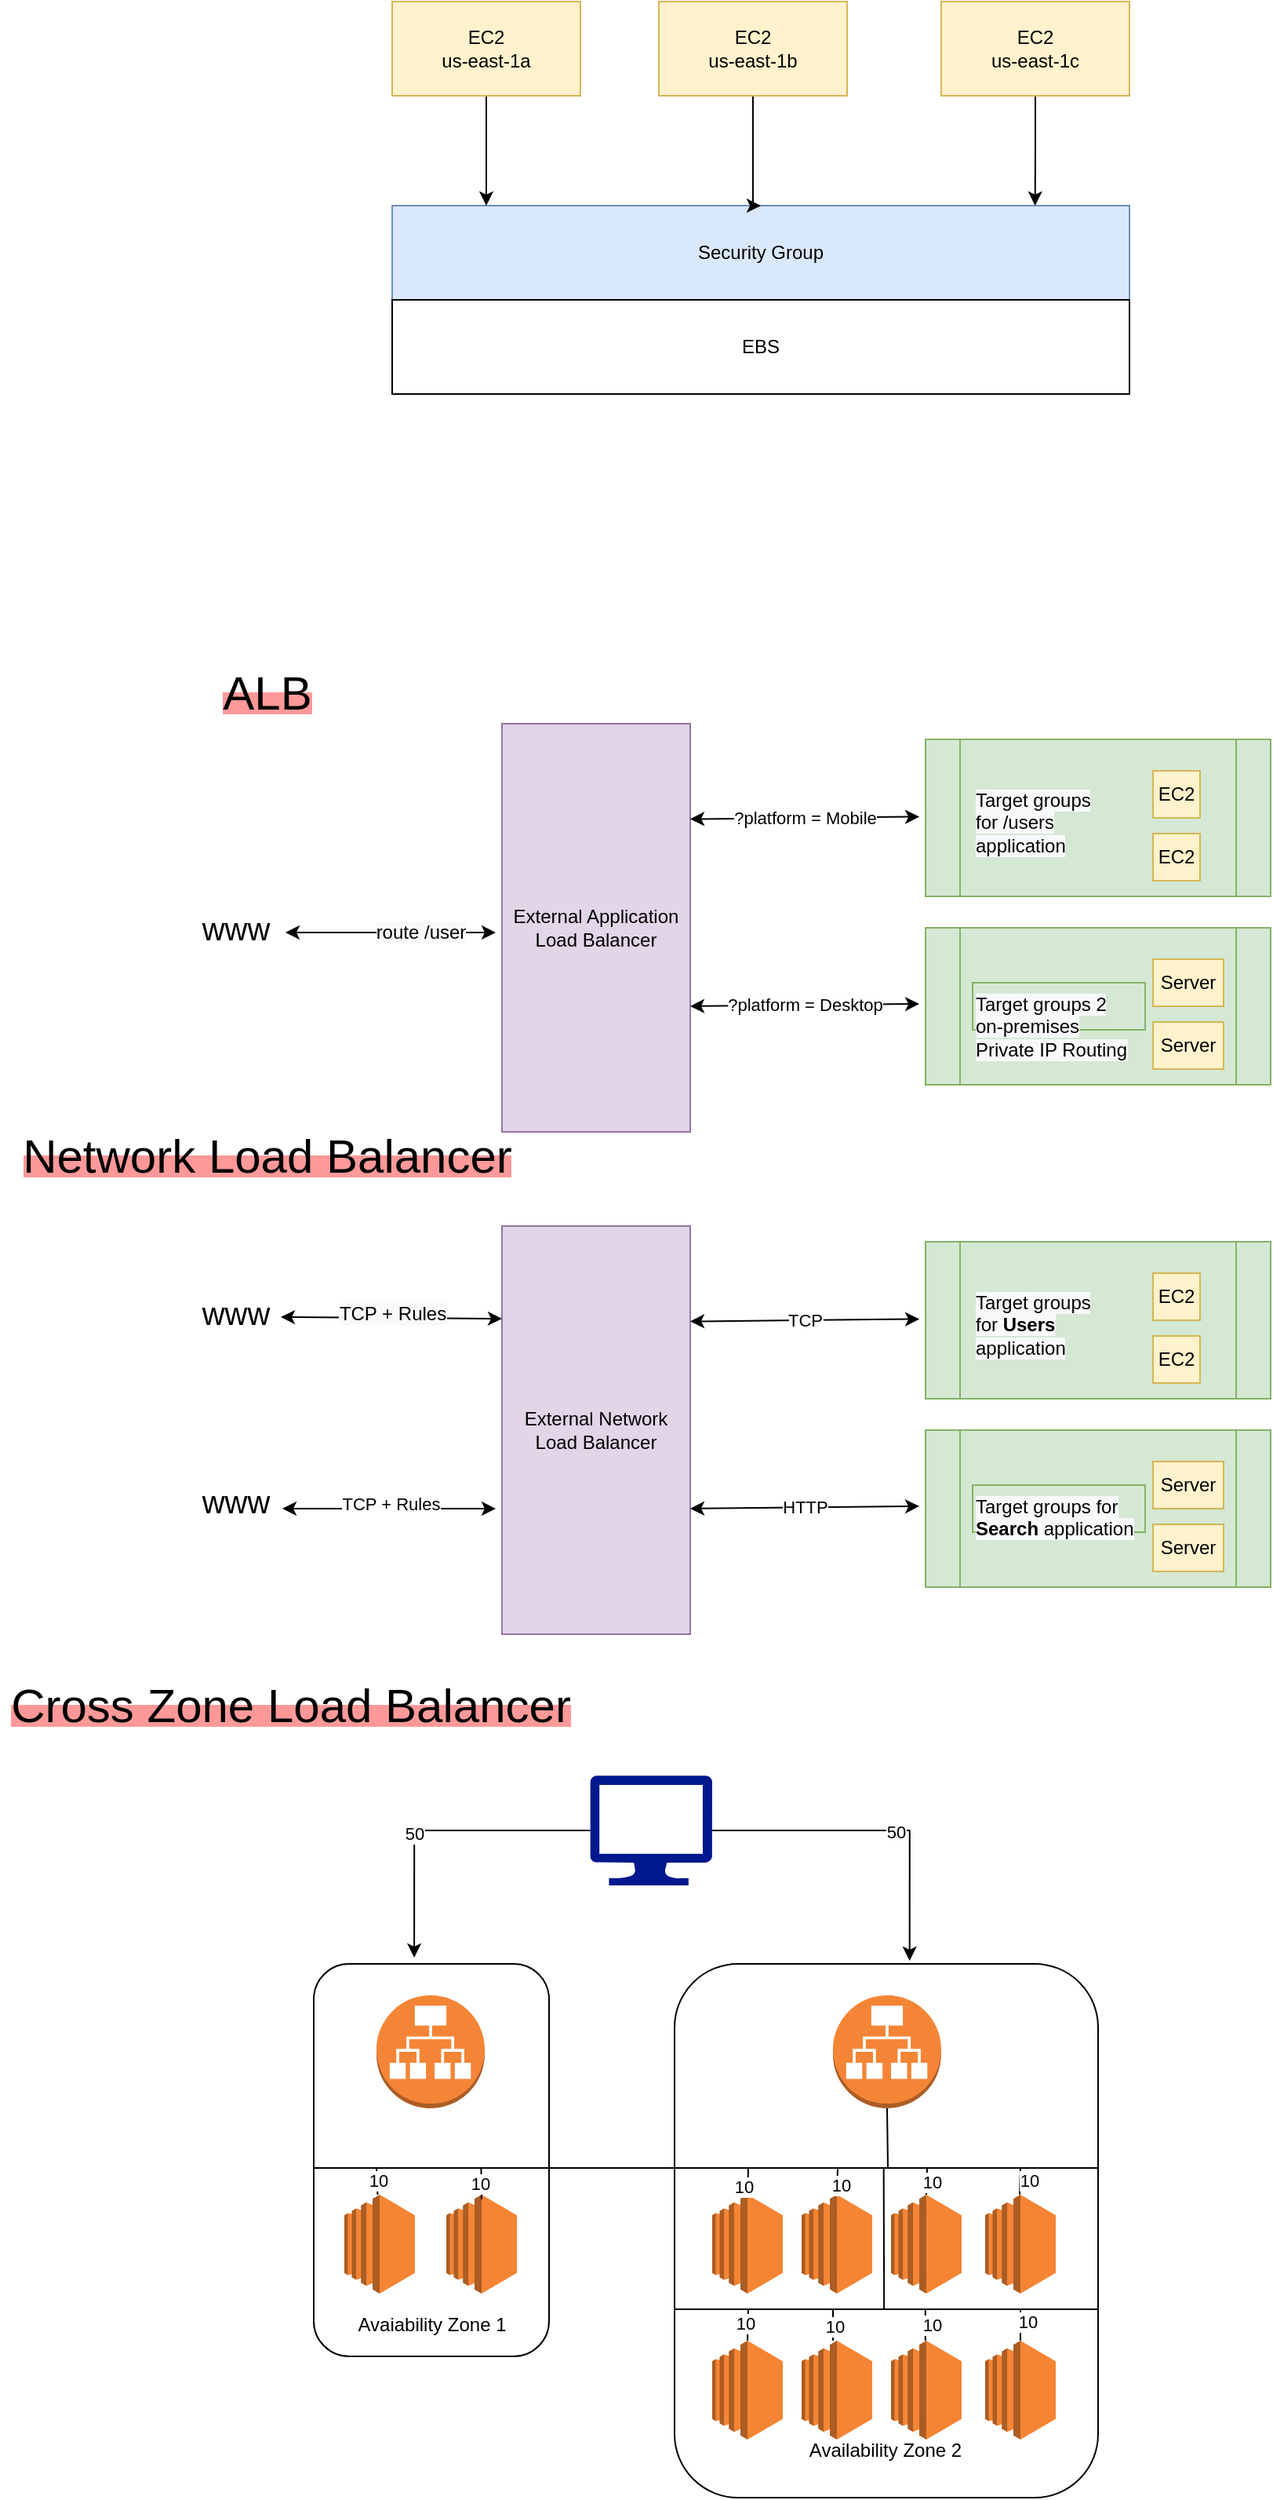 <mxfile version="14.7.6" type="github">
  <diagram id="0E_j3MSa-0TkXnIP1Hir" name="Page-1">
    <mxGraphModel dx="1940" dy="722" grid="1" gridSize="10" guides="1" tooltips="1" connect="1" arrows="1" fold="1" page="1" pageScale="1" pageWidth="827" pageHeight="1169" math="0" shadow="0">
      <root>
        <mxCell id="0" />
        <mxCell id="1" parent="0" />
        <mxCell id="LJlpOCn2nI5gCubznE0P-73" value="" style="rounded=1;whiteSpace=wrap;html=1;" vertex="1" parent="1">
          <mxGeometry x="160" y="1460" width="150" height="250" as="geometry" />
        </mxCell>
        <mxCell id="LJlpOCn2nI5gCubznE0P-72" value="&lt;div style=&quot;text-align: justify&quot;&gt;&lt;br&gt;&lt;/div&gt;" style="rounded=1;whiteSpace=wrap;html=1;" vertex="1" parent="1">
          <mxGeometry x="390" y="1460" width="270" height="340" as="geometry" />
        </mxCell>
        <mxCell id="LJlpOCn2nI5gCubznE0P-1" value="Security Group" style="rounded=0;whiteSpace=wrap;html=1;fillColor=#dae8fc;strokeColor=#6c8ebf;" vertex="1" parent="1">
          <mxGeometry x="210" y="340" width="470" height="60" as="geometry" />
        </mxCell>
        <mxCell id="LJlpOCn2nI5gCubznE0P-2" value="EBS" style="rounded=0;whiteSpace=wrap;html=1;" vertex="1" parent="1">
          <mxGeometry x="210" y="400" width="470" height="60" as="geometry" />
        </mxCell>
        <mxCell id="LJlpOCn2nI5gCubznE0P-6" style="edgeStyle=orthogonalEdgeStyle;rounded=0;orthogonalLoop=1;jettySize=auto;html=1;" edge="1" parent="1" source="LJlpOCn2nI5gCubznE0P-3" target="LJlpOCn2nI5gCubznE0P-1">
          <mxGeometry relative="1" as="geometry">
            <Array as="points">
              <mxPoint x="270" y="320" />
              <mxPoint x="270" y="320" />
            </Array>
          </mxGeometry>
        </mxCell>
        <mxCell id="LJlpOCn2nI5gCubznE0P-3" value="EC2&lt;br&gt;us-east-1a" style="rounded=0;whiteSpace=wrap;html=1;fillColor=#fff2cc;strokeColor=#d6b656;" vertex="1" parent="1">
          <mxGeometry x="210" y="210" width="120" height="60" as="geometry" />
        </mxCell>
        <mxCell id="LJlpOCn2nI5gCubznE0P-9" style="edgeStyle=orthogonalEdgeStyle;rounded=0;orthogonalLoop=1;jettySize=auto;html=1;entryX=0.5;entryY=0;entryDx=0;entryDy=0;" edge="1" parent="1" source="LJlpOCn2nI5gCubznE0P-4" target="LJlpOCn2nI5gCubznE0P-1">
          <mxGeometry relative="1" as="geometry">
            <Array as="points">
              <mxPoint x="440" y="340" />
            </Array>
          </mxGeometry>
        </mxCell>
        <mxCell id="LJlpOCn2nI5gCubznE0P-4" value="EC2&lt;br&gt;us-east-1b" style="rounded=0;whiteSpace=wrap;html=1;fillColor=#fff2cc;strokeColor=#d6b656;" vertex="1" parent="1">
          <mxGeometry x="380" y="210" width="120" height="60" as="geometry" />
        </mxCell>
        <mxCell id="LJlpOCn2nI5gCubznE0P-10" style="edgeStyle=orthogonalEdgeStyle;rounded=0;orthogonalLoop=1;jettySize=auto;html=1;entryX=0.872;entryY=0;entryDx=0;entryDy=0;entryPerimeter=0;" edge="1" parent="1" source="LJlpOCn2nI5gCubznE0P-5" target="LJlpOCn2nI5gCubznE0P-1">
          <mxGeometry relative="1" as="geometry" />
        </mxCell>
        <mxCell id="LJlpOCn2nI5gCubznE0P-5" value="EC2&lt;br&gt;us-east-1c" style="rounded=0;whiteSpace=wrap;html=1;fillColor=#fff2cc;strokeColor=#d6b656;" vertex="1" parent="1">
          <mxGeometry x="560" y="210" width="120" height="60" as="geometry" />
        </mxCell>
        <mxCell id="LJlpOCn2nI5gCubznE0P-11" value="External Application Load Balancer" style="rounded=0;whiteSpace=wrap;html=1;fillColor=#e1d5e7;strokeColor=#9673a6;" vertex="1" parent="1">
          <mxGeometry x="280" y="670" width="120" height="260" as="geometry" />
        </mxCell>
        <mxCell id="LJlpOCn2nI5gCubznE0P-12" value="&lt;font style=&quot;font-size: 20px&quot;&gt;www&lt;/font&gt;" style="text;html=1;align=center;verticalAlign=middle;resizable=0;points=[];autosize=1;strokeColor=none;" vertex="1" parent="1">
          <mxGeometry x="80" y="790" width="60" height="20" as="geometry" />
        </mxCell>
        <mxCell id="LJlpOCn2nI5gCubznE0P-13" value="" style="endArrow=classic;startArrow=classic;html=1;exitX=1.033;exitY=0.65;exitDx=0;exitDy=0;exitPerimeter=0;" edge="1" parent="1" source="LJlpOCn2nI5gCubznE0P-12">
          <mxGeometry width="50" height="50" relative="1" as="geometry">
            <mxPoint x="130" y="729.5" as="sourcePoint" />
            <mxPoint x="276" y="803" as="targetPoint" />
            <Array as="points" />
          </mxGeometry>
        </mxCell>
        <mxCell id="LJlpOCn2nI5gCubznE0P-29" value="&lt;span style=&quot;font-size: 12px ; background-color: rgb(248 , 249 , 250)&quot;&gt;route /user&lt;/span&gt;" style="edgeLabel;html=1;align=center;verticalAlign=middle;resizable=0;points=[];" vertex="1" connectable="0" parent="LJlpOCn2nI5gCubznE0P-13">
          <mxGeometry x="0.274" relative="1" as="geometry">
            <mxPoint as="offset" />
          </mxGeometry>
        </mxCell>
        <mxCell id="LJlpOCn2nI5gCubznE0P-18" value="?platform = Mobile" style="endArrow=classic;startArrow=classic;html=1;entryX=-0.033;entryY=0.223;entryDx=0;entryDy=0;entryPerimeter=0;" edge="1" parent="1">
          <mxGeometry width="50" height="50" relative="1" as="geometry">
            <mxPoint x="400" y="730.76" as="sourcePoint" />
            <mxPoint x="546.04" y="729.24" as="targetPoint" />
            <Array as="points" />
          </mxGeometry>
        </mxCell>
        <mxCell id="LJlpOCn2nI5gCubznE0P-19" value="?platform = Desktop" style="endArrow=classic;startArrow=classic;html=1;entryX=-0.033;entryY=0.223;entryDx=0;entryDy=0;entryPerimeter=0;" edge="1" parent="1">
          <mxGeometry width="50" height="50" relative="1" as="geometry">
            <mxPoint x="400" y="850" as="sourcePoint" />
            <mxPoint x="546.04" y="848.48" as="targetPoint" />
            <Array as="points" />
          </mxGeometry>
        </mxCell>
        <mxCell id="LJlpOCn2nI5gCubznE0P-20" value="" style="shape=process;whiteSpace=wrap;html=1;backgroundOutline=1;fillColor=#d5e8d4;strokeColor=#82b366;" vertex="1" parent="1">
          <mxGeometry x="550" y="680" width="220" height="100" as="geometry" />
        </mxCell>
        <mxCell id="LJlpOCn2nI5gCubznE0P-21" value="" style="shape=process;whiteSpace=wrap;html=1;backgroundOutline=1;fillColor=#d5e8d4;strokeColor=#82b366;" vertex="1" parent="1">
          <mxGeometry x="550" y="800" width="220" height="100" as="geometry" />
        </mxCell>
        <mxCell id="LJlpOCn2nI5gCubznE0P-23" value="&lt;meta charset=&quot;utf-8&quot;&gt;&lt;span style=&quot;color: rgb(0, 0, 0); font-family: helvetica; font-size: 12px; font-style: normal; font-weight: 400; letter-spacing: normal; text-align: center; text-indent: 0px; text-transform: none; word-spacing: 0px; background-color: rgb(248, 249, 250); display: inline; float: none;&quot;&gt;Target groups for /users application&lt;/span&gt;" style="text;whiteSpace=wrap;html=1;" vertex="1" parent="1">
          <mxGeometry x="580" y="705" width="80" height="30" as="geometry" />
        </mxCell>
        <mxCell id="LJlpOCn2nI5gCubznE0P-24" value="&lt;span style=&quot;color: rgb(0 , 0 , 0) ; font-family: &amp;#34;helvetica&amp;#34; ; font-size: 12px ; font-style: normal ; font-weight: 400 ; letter-spacing: normal ; text-align: center ; text-indent: 0px ; text-transform: none ; word-spacing: 0px ; background-color: rgb(248 , 249 , 250) ; display: inline ; float: none&quot;&gt;Target groups 2&lt;br&gt;on-premises&lt;br&gt;Private IP Routing&lt;br&gt;&lt;/span&gt;" style="text;whiteSpace=wrap;html=1;fillColor=#d5e8d4;strokeColor=#82b366;" vertex="1" parent="1">
          <mxGeometry x="580" y="835" width="110" height="30" as="geometry" />
        </mxCell>
        <mxCell id="LJlpOCn2nI5gCubznE0P-25" value="EC2" style="rounded=0;whiteSpace=wrap;html=1;fillColor=#fff2cc;strokeColor=#d6b656;" vertex="1" parent="1">
          <mxGeometry x="695" y="740" width="30" height="30" as="geometry" />
        </mxCell>
        <mxCell id="LJlpOCn2nI5gCubznE0P-26" value="EC2" style="rounded=0;whiteSpace=wrap;html=1;fillColor=#fff2cc;strokeColor=#d6b656;" vertex="1" parent="1">
          <mxGeometry x="695" y="700" width="30" height="30" as="geometry" />
        </mxCell>
        <mxCell id="LJlpOCn2nI5gCubznE0P-27" value="Server" style="rounded=0;whiteSpace=wrap;html=1;fillColor=#fff2cc;strokeColor=#d6b656;" vertex="1" parent="1">
          <mxGeometry x="695" y="860" width="45" height="30" as="geometry" />
        </mxCell>
        <mxCell id="LJlpOCn2nI5gCubznE0P-28" value="Server" style="rounded=0;whiteSpace=wrap;html=1;fillColor=#fff2cc;strokeColor=#d6b656;" vertex="1" parent="1">
          <mxGeometry x="695" y="820" width="45" height="30" as="geometry" />
        </mxCell>
        <mxCell id="LJlpOCn2nI5gCubznE0P-30" value="External Network Load Balancer" style="rounded=0;whiteSpace=wrap;html=1;fillColor=#e1d5e7;strokeColor=#9673a6;" vertex="1" parent="1">
          <mxGeometry x="280" y="990" width="120" height="260" as="geometry" />
        </mxCell>
        <mxCell id="LJlpOCn2nI5gCubznE0P-31" value="&lt;font style=&quot;font-size: 20px&quot;&gt;www&lt;/font&gt;" style="text;html=1;align=center;verticalAlign=middle;resizable=0;points=[];autosize=1;strokeColor=none;" vertex="1" parent="1">
          <mxGeometry x="80" y="1155" width="60" height="20" as="geometry" />
        </mxCell>
        <mxCell id="LJlpOCn2nI5gCubznE0P-32" value="" style="endArrow=classic;startArrow=classic;html=1;" edge="1" parent="1">
          <mxGeometry width="50" height="50" relative="1" as="geometry">
            <mxPoint x="140" y="1170" as="sourcePoint" />
            <mxPoint x="276" y="1170" as="targetPoint" />
            <Array as="points" />
          </mxGeometry>
        </mxCell>
        <mxCell id="LJlpOCn2nI5gCubznE0P-54" value="TCP + Rules" style="edgeLabel;html=1;align=center;verticalAlign=middle;resizable=0;points=[];" vertex="1" connectable="0" parent="LJlpOCn2nI5gCubznE0P-32">
          <mxGeometry x="-0.328" relative="1" as="geometry">
            <mxPoint x="23" y="-3" as="offset" />
          </mxGeometry>
        </mxCell>
        <mxCell id="LJlpOCn2nI5gCubznE0P-34" value="TCP" style="endArrow=classic;startArrow=classic;html=1;entryX=-0.033;entryY=0.223;entryDx=0;entryDy=0;entryPerimeter=0;" edge="1" parent="1">
          <mxGeometry width="50" height="50" relative="1" as="geometry">
            <mxPoint x="400" y="1050.76" as="sourcePoint" />
            <mxPoint x="546.04" y="1049.24" as="targetPoint" />
            <Array as="points" />
          </mxGeometry>
        </mxCell>
        <mxCell id="LJlpOCn2nI5gCubznE0P-35" value="HTTP" style="endArrow=classic;startArrow=classic;html=1;entryX=-0.033;entryY=0.223;entryDx=0;entryDy=0;entryPerimeter=0;" edge="1" parent="1">
          <mxGeometry width="50" height="50" relative="1" as="geometry">
            <mxPoint x="400" y="1170" as="sourcePoint" />
            <mxPoint x="546.04" y="1168.48" as="targetPoint" />
            <Array as="points" />
          </mxGeometry>
        </mxCell>
        <mxCell id="LJlpOCn2nI5gCubznE0P-36" value="" style="shape=process;whiteSpace=wrap;html=1;backgroundOutline=1;fillColor=#d5e8d4;strokeColor=#82b366;" vertex="1" parent="1">
          <mxGeometry x="550" y="1000" width="220" height="100" as="geometry" />
        </mxCell>
        <mxCell id="LJlpOCn2nI5gCubznE0P-37" value="" style="shape=process;whiteSpace=wrap;html=1;backgroundOutline=1;fillColor=#d5e8d4;strokeColor=#82b366;" vertex="1" parent="1">
          <mxGeometry x="550" y="1120" width="220" height="100" as="geometry" />
        </mxCell>
        <mxCell id="LJlpOCn2nI5gCubznE0P-38" value="&lt;span style=&quot;color: rgb(0 , 0 , 0) ; font-family: &amp;#34;helvetica&amp;#34; ; font-size: 12px ; font-style: normal ; font-weight: 400 ; letter-spacing: normal ; text-align: center ; text-indent: 0px ; text-transform: none ; word-spacing: 0px ; background-color: rgb(248 , 249 , 250) ; display: inline ; float: none&quot;&gt;Target groups for &lt;/span&gt;&lt;span style=&quot;color: rgb(0 , 0 , 0) ; font-family: &amp;#34;helvetica&amp;#34; ; font-size: 12px ; font-style: normal ; letter-spacing: normal ; text-align: center ; text-indent: 0px ; text-transform: none ; word-spacing: 0px ; background-color: rgb(248 , 249 , 250) ; display: inline ; float: none&quot;&gt;&lt;b&gt;Users&lt;/b&gt;&lt;/span&gt;&lt;span style=&quot;color: rgb(0 , 0 , 0) ; font-family: &amp;#34;helvetica&amp;#34; ; font-size: 12px ; font-style: normal ; font-weight: 400 ; letter-spacing: normal ; text-align: center ; text-indent: 0px ; text-transform: none ; word-spacing: 0px ; background-color: rgb(248 , 249 , 250) ; display: inline ; float: none&quot;&gt; application&lt;/span&gt;" style="text;whiteSpace=wrap;html=1;" vertex="1" parent="1">
          <mxGeometry x="580" y="1025" width="80" height="30" as="geometry" />
        </mxCell>
        <mxCell id="LJlpOCn2nI5gCubznE0P-39" value="&lt;span style=&quot;color: rgb(0 , 0 , 0) ; font-family: &amp;#34;helvetica&amp;#34; ; font-size: 12px ; font-style: normal ; font-weight: 400 ; letter-spacing: normal ; text-align: center ; text-indent: 0px ; text-transform: none ; word-spacing: 0px ; background-color: rgb(248 , 249 , 250) ; display: inline ; float: none&quot;&gt;Target groups for &lt;/span&gt;&lt;span style=&quot;color: rgb(0 , 0 , 0) ; font-family: &amp;#34;helvetica&amp;#34; ; font-size: 12px ; font-style: normal ; letter-spacing: normal ; text-align: center ; text-indent: 0px ; text-transform: none ; word-spacing: 0px ; background-color: rgb(248 , 249 , 250) ; display: inline ; float: none&quot;&gt;&lt;b&gt;Search&lt;/b&gt;&amp;nbsp;application&lt;br&gt;&lt;/span&gt;" style="text;whiteSpace=wrap;html=1;fillColor=#d5e8d4;strokeColor=#82b366;" vertex="1" parent="1">
          <mxGeometry x="580" y="1155" width="110" height="30" as="geometry" />
        </mxCell>
        <mxCell id="LJlpOCn2nI5gCubznE0P-40" value="EC2" style="rounded=0;whiteSpace=wrap;html=1;fillColor=#fff2cc;strokeColor=#d6b656;" vertex="1" parent="1">
          <mxGeometry x="695" y="1060" width="30" height="30" as="geometry" />
        </mxCell>
        <mxCell id="LJlpOCn2nI5gCubznE0P-41" value="EC2" style="rounded=0;whiteSpace=wrap;html=1;fillColor=#fff2cc;strokeColor=#d6b656;" vertex="1" parent="1">
          <mxGeometry x="695" y="1020" width="30" height="30" as="geometry" />
        </mxCell>
        <mxCell id="LJlpOCn2nI5gCubznE0P-42" value="Server" style="rounded=0;whiteSpace=wrap;html=1;fillColor=#fff2cc;strokeColor=#d6b656;" vertex="1" parent="1">
          <mxGeometry x="695" y="1180" width="45" height="30" as="geometry" />
        </mxCell>
        <mxCell id="LJlpOCn2nI5gCubznE0P-43" value="Server" style="rounded=0;whiteSpace=wrap;html=1;fillColor=#fff2cc;strokeColor=#d6b656;" vertex="1" parent="1">
          <mxGeometry x="695" y="1140" width="45" height="30" as="geometry" />
        </mxCell>
        <mxCell id="LJlpOCn2nI5gCubznE0P-44" value="&lt;span style=&quot;background-color: rgb(255 , 153 , 153)&quot;&gt;&lt;font style=&quot;font-size: 30px&quot;&gt;ALB&lt;/font&gt;&lt;/span&gt;" style="text;html=1;align=center;verticalAlign=middle;resizable=0;points=[];autosize=1;strokeColor=none;" vertex="1" parent="1">
          <mxGeometry x="95" y="635" width="70" height="30" as="geometry" />
        </mxCell>
        <mxCell id="LJlpOCn2nI5gCubznE0P-45" value="&lt;span style=&quot;background-color: rgb(255 , 153 , 153)&quot;&gt;&lt;font style=&quot;font-size: 30px&quot;&gt;Network Load Balancer&lt;/font&gt;&lt;/span&gt;" style="text;html=1;align=center;verticalAlign=middle;resizable=0;points=[];autosize=1;strokeColor=none;" vertex="1" parent="1">
          <mxGeometry x="-35" y="930" width="330" height="30" as="geometry" />
        </mxCell>
        <mxCell id="LJlpOCn2nI5gCubznE0P-47" value="&lt;font style=&quot;font-size: 20px&quot;&gt;www&lt;/font&gt;" style="text;html=1;align=center;verticalAlign=middle;resizable=0;points=[];autosize=1;strokeColor=none;" vertex="1" parent="1">
          <mxGeometry x="80" y="1035" width="60" height="20" as="geometry" />
        </mxCell>
        <mxCell id="LJlpOCn2nI5gCubznE0P-48" value="" style="endArrow=classic;startArrow=classic;html=1;exitX=0.983;exitY=0.65;exitDx=0;exitDy=0;exitPerimeter=0;" edge="1" parent="1" source="LJlpOCn2nI5gCubznE0P-47">
          <mxGeometry width="50" height="50" relative="1" as="geometry">
            <mxPoint x="145.98" y="1049" as="sourcePoint" />
            <mxPoint x="280" y="1049" as="targetPoint" />
            <Array as="points" />
          </mxGeometry>
        </mxCell>
        <mxCell id="LJlpOCn2nI5gCubznE0P-53" value="&lt;span style=&quot;font-size: 12px ; background-color: rgb(248 , 249 , 250)&quot;&gt;TCP + Rules&lt;/span&gt;" style="edgeLabel;html=1;align=center;verticalAlign=middle;resizable=0;points=[];" vertex="1" connectable="0" parent="LJlpOCn2nI5gCubznE0P-48">
          <mxGeometry x="-0.194" relative="1" as="geometry">
            <mxPoint x="14" y="-3" as="offset" />
          </mxGeometry>
        </mxCell>
        <mxCell id="LJlpOCn2nI5gCubznE0P-55" value="&lt;span style=&quot;background-color: rgb(255 , 153 , 153)&quot;&gt;&lt;font style=&quot;font-size: 30px&quot;&gt;Cross Zone Load Balancer&lt;/font&gt;&lt;/span&gt;" style="text;html=1;align=center;verticalAlign=middle;resizable=0;points=[];autosize=1;strokeColor=none;" vertex="1" parent="1">
          <mxGeometry x="-40" y="1280" width="370" height="30" as="geometry" />
        </mxCell>
        <mxCell id="LJlpOCn2nI5gCubznE0P-83" style="edgeStyle=orthogonalEdgeStyle;rounded=0;orthogonalLoop=1;jettySize=auto;html=1;entryX=0.427;entryY=-0.016;entryDx=0;entryDy=0;entryPerimeter=0;" edge="1" parent="1" source="LJlpOCn2nI5gCubznE0P-56" target="LJlpOCn2nI5gCubznE0P-73">
          <mxGeometry relative="1" as="geometry" />
        </mxCell>
        <mxCell id="LJlpOCn2nI5gCubznE0P-86" value="50" style="edgeLabel;html=1;align=center;verticalAlign=middle;resizable=0;points=[];" vertex="1" connectable="0" parent="LJlpOCn2nI5gCubznE0P-83">
          <mxGeometry x="0.182" relative="1" as="geometry">
            <mxPoint as="offset" />
          </mxGeometry>
        </mxCell>
        <mxCell id="LJlpOCn2nI5gCubznE0P-84" style="edgeStyle=orthogonalEdgeStyle;rounded=0;orthogonalLoop=1;jettySize=auto;html=1;entryX=0.555;entryY=-0.006;entryDx=0;entryDy=0;entryPerimeter=0;" edge="1" parent="1" source="LJlpOCn2nI5gCubznE0P-56" target="LJlpOCn2nI5gCubznE0P-72">
          <mxGeometry relative="1" as="geometry">
            <mxPoint x="540" y="1450" as="targetPoint" />
            <Array as="points">
              <mxPoint x="540" y="1375" />
            </Array>
          </mxGeometry>
        </mxCell>
        <mxCell id="LJlpOCn2nI5gCubznE0P-85" value="50" style="edgeLabel;html=1;align=center;verticalAlign=middle;resizable=0;points=[];" vertex="1" connectable="0" parent="LJlpOCn2nI5gCubznE0P-84">
          <mxGeometry x="0.114" y="-1" relative="1" as="geometry">
            <mxPoint as="offset" />
          </mxGeometry>
        </mxCell>
        <mxCell id="LJlpOCn2nI5gCubznE0P-56" value="" style="aspect=fixed;pointerEvents=1;shadow=0;dashed=0;html=1;strokeColor=none;labelPosition=center;verticalLabelPosition=bottom;verticalAlign=top;align=center;fillColor=#00188D;shape=mxgraph.azure.computer" vertex="1" parent="1">
          <mxGeometry x="336.22" y="1340" width="77.78" height="70" as="geometry" />
        </mxCell>
        <mxCell id="LJlpOCn2nI5gCubznE0P-57" value="" style="outlineConnect=0;dashed=0;verticalLabelPosition=bottom;verticalAlign=top;align=center;html=1;shape=mxgraph.aws3.application_load_balancer;fillColor=#F58536;gradientColor=none;" vertex="1" parent="1">
          <mxGeometry x="200" y="1480" width="69" height="72" as="geometry" />
        </mxCell>
        <mxCell id="LJlpOCn2nI5gCubznE0P-59" value="" style="outlineConnect=0;dashed=0;verticalLabelPosition=bottom;verticalAlign=top;align=center;html=1;shape=mxgraph.aws3.application_load_balancer;fillColor=#F58536;gradientColor=none;" vertex="1" parent="1">
          <mxGeometry x="491" y="1480" width="69" height="72" as="geometry" />
        </mxCell>
        <mxCell id="LJlpOCn2nI5gCubznE0P-66" value="" style="outlineConnect=0;dashed=0;verticalLabelPosition=bottom;verticalAlign=top;align=center;html=1;shape=mxgraph.aws3.ec2;fillColor=#F58534;gradientColor=none;" vertex="1" parent="1">
          <mxGeometry x="244.5" y="1607" width="45" height="63" as="geometry" />
        </mxCell>
        <mxCell id="LJlpOCn2nI5gCubznE0P-71" value="" style="outlineConnect=0;dashed=0;verticalLabelPosition=bottom;verticalAlign=top;align=center;html=1;shape=mxgraph.aws3.ec2;fillColor=#F58534;gradientColor=none;" vertex="1" parent="1">
          <mxGeometry x="179.5" y="1607" width="45" height="63" as="geometry" />
        </mxCell>
        <mxCell id="LJlpOCn2nI5gCubznE0P-74" value="" style="group" vertex="1" connectable="0" parent="1">
          <mxGeometry x="414" y="1607" width="219" height="63" as="geometry" />
        </mxCell>
        <mxCell id="LJlpOCn2nI5gCubznE0P-67" value="" style="outlineConnect=0;dashed=0;verticalLabelPosition=bottom;verticalAlign=top;align=center;html=1;shape=mxgraph.aws3.ec2;fillColor=#F58534;gradientColor=none;" vertex="1" parent="LJlpOCn2nI5gCubznE0P-74">
          <mxGeometry x="174" width="45" height="63" as="geometry" />
        </mxCell>
        <mxCell id="LJlpOCn2nI5gCubznE0P-68" value="" style="outlineConnect=0;dashed=0;verticalLabelPosition=bottom;verticalAlign=top;align=center;html=1;shape=mxgraph.aws3.ec2;fillColor=#F58534;gradientColor=none;" vertex="1" parent="LJlpOCn2nI5gCubznE0P-74">
          <mxGeometry x="114" width="45" height="63" as="geometry" />
        </mxCell>
        <mxCell id="LJlpOCn2nI5gCubznE0P-69" value="" style="outlineConnect=0;dashed=0;verticalLabelPosition=bottom;verticalAlign=top;align=center;html=1;shape=mxgraph.aws3.ec2;fillColor=#F58534;gradientColor=none;" vertex="1" parent="LJlpOCn2nI5gCubznE0P-74">
          <mxGeometry x="57" width="45" height="63" as="geometry" />
        </mxCell>
        <mxCell id="LJlpOCn2nI5gCubznE0P-70" value="" style="outlineConnect=0;dashed=0;verticalLabelPosition=bottom;verticalAlign=top;align=center;html=1;shape=mxgraph.aws3.ec2;fillColor=#F58534;gradientColor=none;" vertex="1" parent="LJlpOCn2nI5gCubznE0P-74">
          <mxGeometry width="45" height="63" as="geometry" />
        </mxCell>
        <mxCell id="LJlpOCn2nI5gCubznE0P-103" value="" style="endArrow=none;html=1;" edge="1" parent="LJlpOCn2nI5gCubznE0P-74">
          <mxGeometry width="50" height="50" relative="1" as="geometry">
            <mxPoint x="109.58" y="73" as="sourcePoint" />
            <mxPoint x="109.33" y="-17" as="targetPoint" />
          </mxGeometry>
        </mxCell>
        <mxCell id="LJlpOCn2nI5gCubznE0P-75" value="" style="group" vertex="1" connectable="0" parent="1">
          <mxGeometry x="414" y="1700" width="219" height="63" as="geometry" />
        </mxCell>
        <mxCell id="LJlpOCn2nI5gCubznE0P-76" value="" style="outlineConnect=0;dashed=0;verticalLabelPosition=bottom;verticalAlign=top;align=center;html=1;shape=mxgraph.aws3.ec2;fillColor=#F58534;gradientColor=none;" vertex="1" parent="LJlpOCn2nI5gCubznE0P-75">
          <mxGeometry x="174" width="45" height="63" as="geometry" />
        </mxCell>
        <mxCell id="LJlpOCn2nI5gCubznE0P-77" value="" style="outlineConnect=0;dashed=0;verticalLabelPosition=bottom;verticalAlign=top;align=center;html=1;shape=mxgraph.aws3.ec2;fillColor=#F58534;gradientColor=none;" vertex="1" parent="LJlpOCn2nI5gCubznE0P-75">
          <mxGeometry x="114" width="45" height="63" as="geometry" />
        </mxCell>
        <mxCell id="LJlpOCn2nI5gCubznE0P-78" value="" style="outlineConnect=0;dashed=0;verticalLabelPosition=bottom;verticalAlign=top;align=center;html=1;shape=mxgraph.aws3.ec2;fillColor=#F58534;gradientColor=none;" vertex="1" parent="LJlpOCn2nI5gCubznE0P-75">
          <mxGeometry x="57" width="45" height="63" as="geometry" />
        </mxCell>
        <mxCell id="LJlpOCn2nI5gCubznE0P-79" value="" style="outlineConnect=0;dashed=0;verticalLabelPosition=bottom;verticalAlign=top;align=center;html=1;shape=mxgraph.aws3.ec2;fillColor=#F58534;gradientColor=none;" vertex="1" parent="LJlpOCn2nI5gCubznE0P-75">
          <mxGeometry width="45" height="63" as="geometry" />
        </mxCell>
        <mxCell id="LJlpOCn2nI5gCubznE0P-81" value="Avaiability Zone 1" style="text;html=1;align=center;verticalAlign=middle;resizable=0;points=[];autosize=1;strokeColor=none;" vertex="1" parent="1">
          <mxGeometry x="180" y="1680" width="110" height="20" as="geometry" />
        </mxCell>
        <mxCell id="LJlpOCn2nI5gCubznE0P-82" value="Availability Zone 2" style="text;html=1;align=center;verticalAlign=middle;resizable=0;points=[];autosize=1;strokeColor=none;" vertex="1" parent="1">
          <mxGeometry x="468.5" y="1760" width="110" height="20" as="geometry" />
        </mxCell>
        <mxCell id="LJlpOCn2nI5gCubznE0P-92" value="" style="endArrow=none;html=1;" edge="1" parent="1">
          <mxGeometry width="50" height="50" relative="1" as="geometry">
            <mxPoint x="160" y="1590" as="sourcePoint" />
            <mxPoint x="660" y="1590" as="targetPoint" />
          </mxGeometry>
        </mxCell>
        <mxCell id="LJlpOCn2nI5gCubznE0P-95" value="" style="endArrow=none;html=1;" edge="1" parent="1">
          <mxGeometry width="50" height="50" relative="1" as="geometry">
            <mxPoint x="266.71" y="1590" as="sourcePoint" />
            <mxPoint x="267" y="1610" as="targetPoint" />
          </mxGeometry>
        </mxCell>
        <mxCell id="LJlpOCn2nI5gCubznE0P-119" value="10" style="edgeLabel;html=1;align=center;verticalAlign=middle;resizable=0;points=[];" vertex="1" connectable="0" parent="LJlpOCn2nI5gCubznE0P-95">
          <mxGeometry x="-0.069" y="-1" relative="1" as="geometry">
            <mxPoint as="offset" />
          </mxGeometry>
        </mxCell>
        <mxCell id="LJlpOCn2nI5gCubznE0P-96" value="" style="endArrow=none;html=1;" edge="1" parent="1" target="LJlpOCn2nI5gCubznE0P-71">
          <mxGeometry width="50" height="50" relative="1" as="geometry">
            <mxPoint x="200" y="1590" as="sourcePoint" />
            <mxPoint x="330" y="1710" as="targetPoint" />
          </mxGeometry>
        </mxCell>
        <mxCell id="LJlpOCn2nI5gCubznE0P-118" value="10" style="edgeLabel;html=1;align=center;verticalAlign=middle;resizable=0;points=[];" vertex="1" connectable="0" parent="LJlpOCn2nI5gCubznE0P-96">
          <mxGeometry x="-0.096" relative="1" as="geometry">
            <mxPoint as="offset" />
          </mxGeometry>
        </mxCell>
        <mxCell id="LJlpOCn2nI5gCubznE0P-97" value="" style="endArrow=none;html=1;exitX=0.5;exitY=0;exitDx=0;exitDy=0;exitPerimeter=0;" edge="1" parent="1" source="LJlpOCn2nI5gCubznE0P-70">
          <mxGeometry width="50" height="50" relative="1" as="geometry">
            <mxPoint x="276.71" y="1600" as="sourcePoint" />
            <mxPoint x="437" y="1590" as="targetPoint" />
          </mxGeometry>
        </mxCell>
        <mxCell id="LJlpOCn2nI5gCubznE0P-111" value="10" style="edgeLabel;html=1;align=center;verticalAlign=middle;resizable=0;points=[];" vertex="1" connectable="0" parent="LJlpOCn2nI5gCubznE0P-97">
          <mxGeometry x="-0.365" y="3" relative="1" as="geometry">
            <mxPoint as="offset" />
          </mxGeometry>
        </mxCell>
        <mxCell id="LJlpOCn2nI5gCubznE0P-98" value="" style="endArrow=none;html=1;exitX=0.5;exitY=0;exitDx=0;exitDy=0;exitPerimeter=0;" edge="1" parent="1" source="LJlpOCn2nI5gCubznE0P-69">
          <mxGeometry width="50" height="50" relative="1" as="geometry">
            <mxPoint x="446.5" y="1617" as="sourcePoint" />
            <mxPoint x="494" y="1590" as="targetPoint" />
          </mxGeometry>
        </mxCell>
        <mxCell id="LJlpOCn2nI5gCubznE0P-110" value="10" style="edgeLabel;html=1;align=center;verticalAlign=middle;resizable=0;points=[];" vertex="1" connectable="0" parent="LJlpOCn2nI5gCubznE0P-98">
          <mxGeometry x="-0.212" y="-2" relative="1" as="geometry">
            <mxPoint as="offset" />
          </mxGeometry>
        </mxCell>
        <mxCell id="LJlpOCn2nI5gCubznE0P-99" value="" style="endArrow=none;html=1;exitX=0.5;exitY=0;exitDx=0;exitDy=0;exitPerimeter=0;" edge="1" parent="1" source="LJlpOCn2nI5gCubznE0P-68">
          <mxGeometry width="50" height="50" relative="1" as="geometry">
            <mxPoint x="503.5" y="1617" as="sourcePoint" />
            <mxPoint x="551" y="1590" as="targetPoint" />
          </mxGeometry>
        </mxCell>
        <mxCell id="LJlpOCn2nI5gCubznE0P-112" value="10" style="edgeLabel;html=1;align=center;verticalAlign=middle;resizable=0;points=[];" vertex="1" connectable="0" parent="LJlpOCn2nI5gCubznE0P-99">
          <mxGeometry x="-0.068" y="-3" relative="1" as="geometry">
            <mxPoint as="offset" />
          </mxGeometry>
        </mxCell>
        <mxCell id="LJlpOCn2nI5gCubznE0P-100" value="" style="endArrow=none;html=1;exitX=0.5;exitY=0;exitDx=0;exitDy=0;exitPerimeter=0;" edge="1" parent="1">
          <mxGeometry width="50" height="50" relative="1" as="geometry">
            <mxPoint x="610" y="1607" as="sourcePoint" />
            <mxPoint x="610.5" y="1590" as="targetPoint" />
          </mxGeometry>
        </mxCell>
        <mxCell id="LJlpOCn2nI5gCubznE0P-113" value="10" style="edgeLabel;html=1;align=center;verticalAlign=middle;resizable=0;points=[];" vertex="1" connectable="0" parent="LJlpOCn2nI5gCubznE0P-100">
          <mxGeometry x="0.076" y="-5" relative="1" as="geometry">
            <mxPoint as="offset" />
          </mxGeometry>
        </mxCell>
        <mxCell id="LJlpOCn2nI5gCubznE0P-101" value="" style="endArrow=none;html=1;exitX=0.5;exitY=0;exitDx=0;exitDy=0;exitPerimeter=0;" edge="1" parent="1" source="LJlpOCn2nI5gCubznE0P-76">
          <mxGeometry width="50" height="50" relative="1" as="geometry">
            <mxPoint x="610" y="1697" as="sourcePoint" />
            <mxPoint x="610.5" y="1680" as="targetPoint" />
          </mxGeometry>
        </mxCell>
        <mxCell id="LJlpOCn2nI5gCubznE0P-117" value="10" style="edgeLabel;html=1;align=center;verticalAlign=middle;resizable=0;points=[];" vertex="1" connectable="0" parent="LJlpOCn2nI5gCubznE0P-101">
          <mxGeometry x="0.259" y="-4" relative="1" as="geometry">
            <mxPoint as="offset" />
          </mxGeometry>
        </mxCell>
        <mxCell id="LJlpOCn2nI5gCubznE0P-102" value="" style="endArrow=none;html=1;entryX=0.5;entryY=1;entryDx=0;entryDy=0;entryPerimeter=0;" edge="1" parent="1" target="LJlpOCn2nI5gCubznE0P-59">
          <mxGeometry width="50" height="50" relative="1" as="geometry">
            <mxPoint x="526" y="1590" as="sourcePoint" />
            <mxPoint x="561" y="1600" as="targetPoint" />
          </mxGeometry>
        </mxCell>
        <mxCell id="LJlpOCn2nI5gCubznE0P-104" value="" style="endArrow=none;html=1;rounded=0;" edge="1" parent="1">
          <mxGeometry width="50" height="50" relative="1" as="geometry">
            <mxPoint x="390" y="1680" as="sourcePoint" />
            <mxPoint x="660" y="1680" as="targetPoint" />
          </mxGeometry>
        </mxCell>
        <mxCell id="LJlpOCn2nI5gCubznE0P-105" value="" style="endArrow=none;html=1;exitX=0.5;exitY=0;exitDx=0;exitDy=0;exitPerimeter=0;rounded=0;" edge="1" parent="1" source="LJlpOCn2nI5gCubznE0P-79">
          <mxGeometry width="50" height="50" relative="1" as="geometry">
            <mxPoint x="436.25" y="1697" as="sourcePoint" />
            <mxPoint x="437" y="1680" as="targetPoint" />
          </mxGeometry>
        </mxCell>
        <mxCell id="LJlpOCn2nI5gCubznE0P-114" value="10" style="edgeLabel;html=1;align=center;verticalAlign=middle;resizable=0;points=[];" vertex="1" connectable="0" parent="LJlpOCn2nI5gCubznE0P-105">
          <mxGeometry x="0.138" y="1" relative="1" as="geometry">
            <mxPoint x="-1" as="offset" />
          </mxGeometry>
        </mxCell>
        <mxCell id="LJlpOCn2nI5gCubznE0P-108" value="" style="endArrow=none;html=1;exitX=0.5;exitY=0;exitDx=0;exitDy=0;exitPerimeter=0;" edge="1" parent="1">
          <mxGeometry width="50" height="50" relative="1" as="geometry">
            <mxPoint x="549.89" y="1700" as="sourcePoint" />
            <mxPoint x="549.89" y="1680" as="targetPoint" />
          </mxGeometry>
        </mxCell>
        <mxCell id="LJlpOCn2nI5gCubznE0P-116" value="10" style="edgeLabel;html=1;align=center;verticalAlign=middle;resizable=0;points=[];" vertex="1" connectable="0" parent="LJlpOCn2nI5gCubznE0P-108">
          <mxGeometry x="0.024" y="-4" relative="1" as="geometry">
            <mxPoint as="offset" />
          </mxGeometry>
        </mxCell>
        <mxCell id="LJlpOCn2nI5gCubznE0P-109" value="" style="endArrow=none;html=1;exitX=0.5;exitY=0;exitDx=0;exitDy=0;exitPerimeter=0;" edge="1" parent="1">
          <mxGeometry width="50" height="50" relative="1" as="geometry">
            <mxPoint x="491.0" y="1700" as="sourcePoint" />
            <mxPoint x="491.0" y="1680" as="targetPoint" />
          </mxGeometry>
        </mxCell>
        <mxCell id="LJlpOCn2nI5gCubznE0P-115" value="10" style="edgeLabel;html=1;align=center;verticalAlign=middle;resizable=0;points=[];" vertex="1" connectable="0" parent="LJlpOCn2nI5gCubznE0P-109">
          <mxGeometry x="-0.094" y="-1" relative="1" as="geometry">
            <mxPoint as="offset" />
          </mxGeometry>
        </mxCell>
      </root>
    </mxGraphModel>
  </diagram>
</mxfile>
